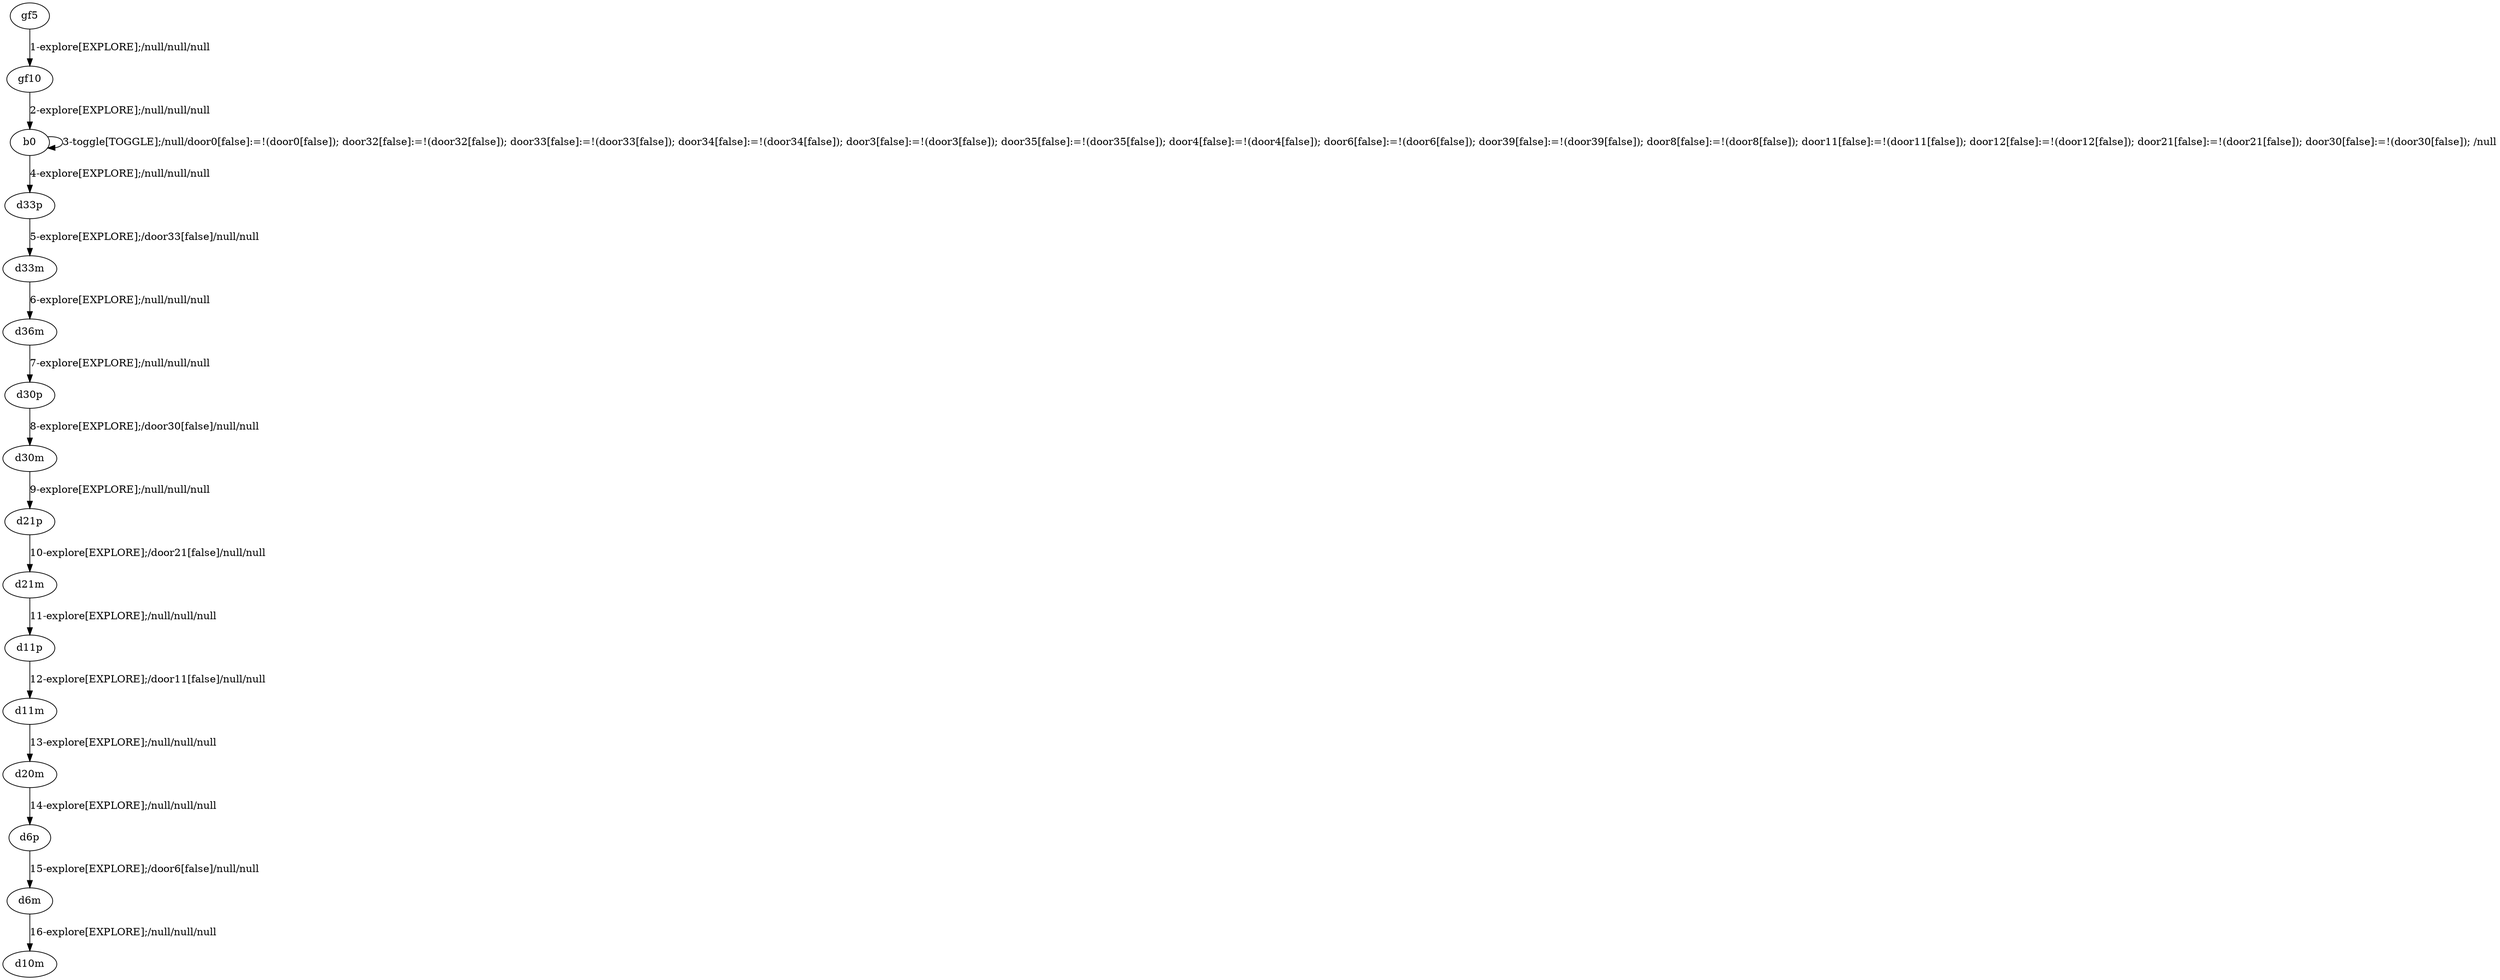 # Total number of goals covered by this test: 3
# d6p --> d6m
# d6m --> d10m
# d20m --> d6p

digraph g {
"gf5" -> "gf10" [label = "1-explore[EXPLORE];/null/null/null"];
"gf10" -> "b0" [label = "2-explore[EXPLORE];/null/null/null"];
"b0" -> "b0" [label = "3-toggle[TOGGLE];/null/door0[false]:=!(door0[false]); door32[false]:=!(door32[false]); door33[false]:=!(door33[false]); door34[false]:=!(door34[false]); door3[false]:=!(door3[false]); door35[false]:=!(door35[false]); door4[false]:=!(door4[false]); door6[false]:=!(door6[false]); door39[false]:=!(door39[false]); door8[false]:=!(door8[false]); door11[false]:=!(door11[false]); door12[false]:=!(door12[false]); door21[false]:=!(door21[false]); door30[false]:=!(door30[false]); /null"];
"b0" -> "d33p" [label = "4-explore[EXPLORE];/null/null/null"];
"d33p" -> "d33m" [label = "5-explore[EXPLORE];/door33[false]/null/null"];
"d33m" -> "d36m" [label = "6-explore[EXPLORE];/null/null/null"];
"d36m" -> "d30p" [label = "7-explore[EXPLORE];/null/null/null"];
"d30p" -> "d30m" [label = "8-explore[EXPLORE];/door30[false]/null/null"];
"d30m" -> "d21p" [label = "9-explore[EXPLORE];/null/null/null"];
"d21p" -> "d21m" [label = "10-explore[EXPLORE];/door21[false]/null/null"];
"d21m" -> "d11p" [label = "11-explore[EXPLORE];/null/null/null"];
"d11p" -> "d11m" [label = "12-explore[EXPLORE];/door11[false]/null/null"];
"d11m" -> "d20m" [label = "13-explore[EXPLORE];/null/null/null"];
"d20m" -> "d6p" [label = "14-explore[EXPLORE];/null/null/null"];
"d6p" -> "d6m" [label = "15-explore[EXPLORE];/door6[false]/null/null"];
"d6m" -> "d10m" [label = "16-explore[EXPLORE];/null/null/null"];
}